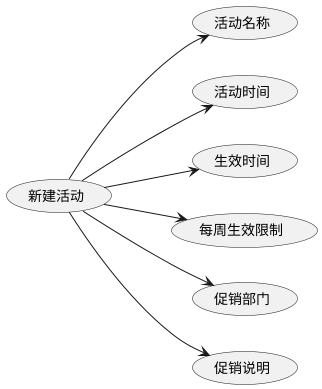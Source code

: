 @startuml

left to right direction

usecase 新建活动 as activity

usecase 活动名称 as name
usecase 活动时间 as duration
usecase 生效时间 as validDuration
usecase 每周生效限制 as weekValidDuration
usecase 促销部门 as department
usecase 促销说明 as mark

activity --> name
activity --> duration
activity --> validDuration
activity --> weekValidDuration
activity --> department
activity --> mark

@enduml